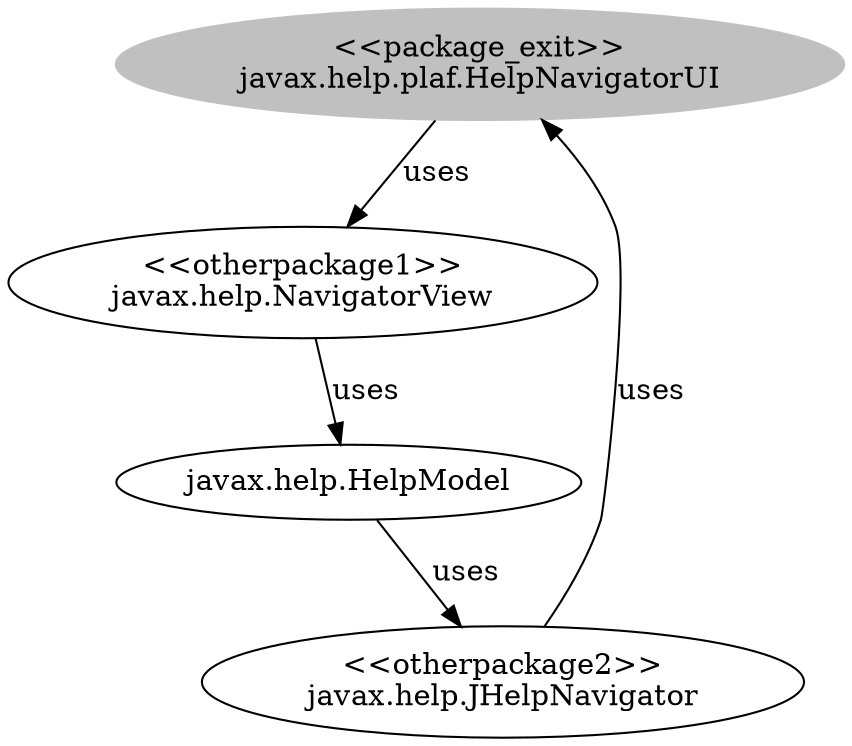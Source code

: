 digraph cd {
	javax_help_plaf_HelpNavigatorUI [label="<<package_exit>>
javax.help.plaf.HelpNavigatorUI",style=filled,color="grey"];
	javax_help_NavigatorView [label="<<otherpackage1>>
javax.help.NavigatorView"];
	javax_help_JHelpNavigator [label="<<otherpackage2>>
javax.help.JHelpNavigator"];
	javax_help_HelpModel [label="javax.help.HelpModel"];
	javax_help_plaf_HelpNavigatorUI -> javax_help_NavigatorView [label=uses];
	javax_help_JHelpNavigator -> javax_help_plaf_HelpNavigatorUI [label=uses];
	javax_help_NavigatorView -> javax_help_HelpModel [label=uses];
	javax_help_HelpModel -> javax_help_JHelpNavigator [label=uses];
}
